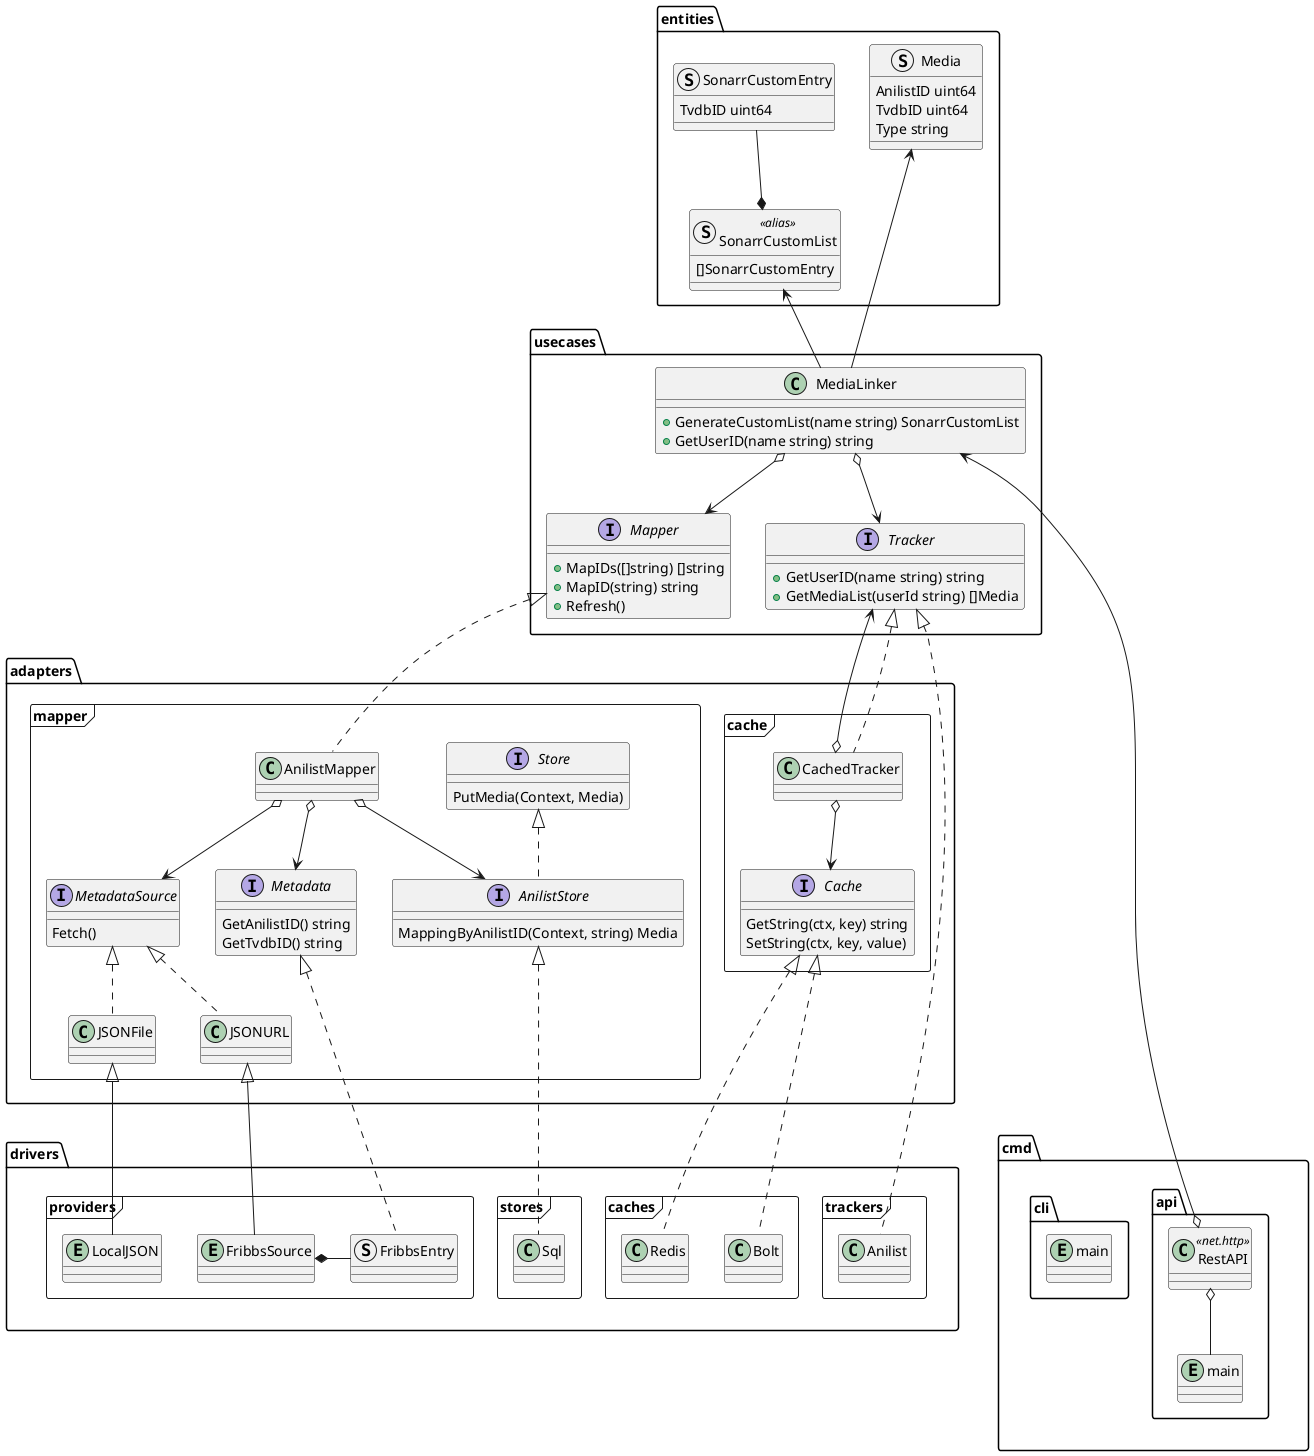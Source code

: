 @startuml components

package entities {
  struct Media {
    AnilistID uint64
    TvdbID uint64
    Type string
  }

  struct SonarrCustomEntry {
    TvdbID uint64
  }

  struct SonarrCustomList <<alias>> {
    []SonarrCustomEntry
  }
}

package usecases {
  interface Mapper {
    +MapIDs([]string) []string
    +MapID(string) string
    +Refresh()
  }

  interface Tracker {
    +GetUserID(name string) string
    +GetMediaList(userId string) []Media
  }

  class MediaLinker {
    +GenerateCustomList(name string) SonarrCustomList
    +GetUserID(name string) string
  }
}

package adapters {
  package mapper <<Frame>> {
    interface MetadataSource {
      Fetch()
    }

    interface Metadata {
      GetAnilistID() string
      GetTvdbID() string
    }

    interface Store {
      PutMedia(Context, Media)
    }

    interface AnilistStore {
      MappingByAnilistID(Context, string) Media
    }

    class JSONFile
    class JSONURL
    class AnilistMapper
  }

  package cache <<Frame>> {
    interface Cache {
      GetString(ctx, key) string
      SetString(ctx, key, value)
    }

    class CachedTracker
  }
}

package drivers {
  package providers <<Frame>> {
    struct FribbsEntry
    entity FribbsSource
    entity LocalJSON
  }

  package stores <<Frame>> {
    class Sql
  }

  package caches <<Frame>> {
    class Redis
    class Bolt
  }

  package trackers <<Frame>> {
    class Anilist
  }
}

package cmd {
  package api {
    class RestAPI <<net.http>>
    entity "main" as apiMain

    RestAPI o-- apiMain
  }

  package cli {
    entity "main" as cliMain
  }
}

'' visual hack to force both outer-level packages on the same rank
drivers -[hidden] cmd

'' entities
SonarrCustomEntry --* SonarrCustomList
'' use-cases
Media <-- MediaLinker
SonarrCustomList <-- MediaLinker
MediaLinker o--> Mapper
MediaLinker o--> Tracker
'' adapters/mapper
Mapper <|-[dashed]- AnilistMapper
AnilistMapper o--> Metadata
AnilistMapper o--> MetadataSource
AnilistMapper o--> AnilistStore
Store <|-[dashed]- AnilistStore
MetadataSource <|-[dashed]- JSONFile
MetadataSource <|-[dashed]- JSONURL
'' adapters/cache
Tracker <|-[dashed]- CachedTracker
CachedTracker o--> Cache
CachedTracker o--> Tracker
'' drivers/providers
FribbsEntry -* FribbsSource
JSONURL <|-- FribbsSource
JSONFile <|-- LocalJSON
Metadata <|-[dashed]- FribbsEntry
'' drivers/stores
AnilistStore <|-[dashed]- Sql
'' drivers/caches
Cache <|-[dashed]- Bolt
Cache <|-[dashed]- Redis
'' drivers/trackers
Tracker <|-[dashed]- Anilist
'' cmd
MediaLinker <--o RestAPI

@enduml
